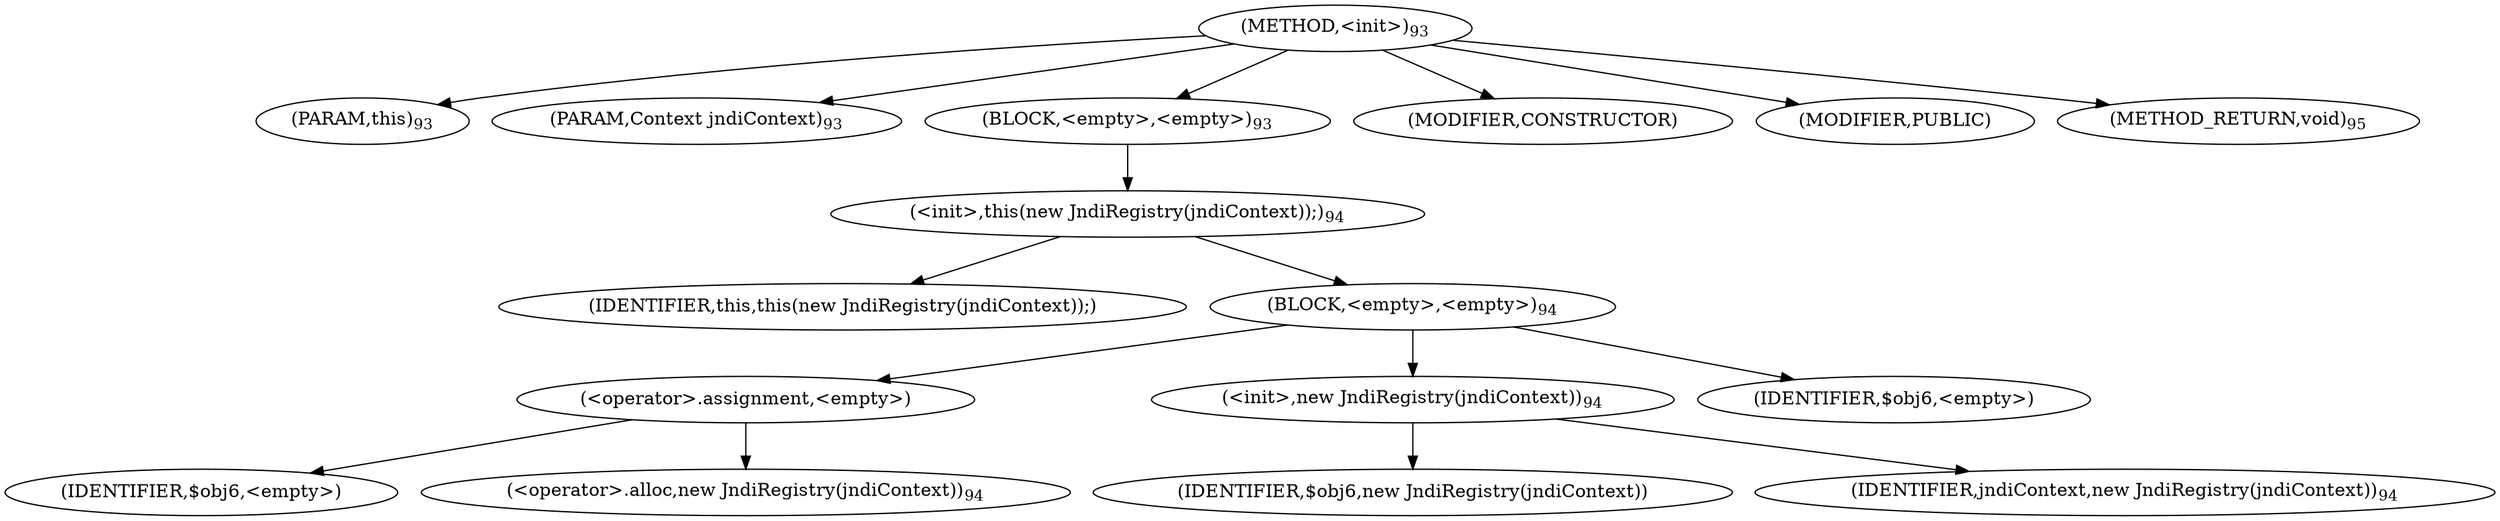digraph "&lt;init&gt;" {  
"269" [label = <(METHOD,&lt;init&gt;)<SUB>93</SUB>> ]
"4" [label = <(PARAM,this)<SUB>93</SUB>> ]
"270" [label = <(PARAM,Context jndiContext)<SUB>93</SUB>> ]
"271" [label = <(BLOCK,&lt;empty&gt;,&lt;empty&gt;)<SUB>93</SUB>> ]
"272" [label = <(&lt;init&gt;,this(new JndiRegistry(jndiContext));)<SUB>94</SUB>> ]
"3" [label = <(IDENTIFIER,this,this(new JndiRegistry(jndiContext));)> ]
"273" [label = <(BLOCK,&lt;empty&gt;,&lt;empty&gt;)<SUB>94</SUB>> ]
"274" [label = <(&lt;operator&gt;.assignment,&lt;empty&gt;)> ]
"275" [label = <(IDENTIFIER,$obj6,&lt;empty&gt;)> ]
"276" [label = <(&lt;operator&gt;.alloc,new JndiRegistry(jndiContext))<SUB>94</SUB>> ]
"277" [label = <(&lt;init&gt;,new JndiRegistry(jndiContext))<SUB>94</SUB>> ]
"278" [label = <(IDENTIFIER,$obj6,new JndiRegistry(jndiContext))> ]
"279" [label = <(IDENTIFIER,jndiContext,new JndiRegistry(jndiContext))<SUB>94</SUB>> ]
"280" [label = <(IDENTIFIER,$obj6,&lt;empty&gt;)> ]
"281" [label = <(MODIFIER,CONSTRUCTOR)> ]
"282" [label = <(MODIFIER,PUBLIC)> ]
"283" [label = <(METHOD_RETURN,void)<SUB>95</SUB>> ]
  "269" -> "4" 
  "269" -> "270" 
  "269" -> "271" 
  "269" -> "281" 
  "269" -> "282" 
  "269" -> "283" 
  "271" -> "272" 
  "272" -> "3" 
  "272" -> "273" 
  "273" -> "274" 
  "273" -> "277" 
  "273" -> "280" 
  "274" -> "275" 
  "274" -> "276" 
  "277" -> "278" 
  "277" -> "279" 
}
